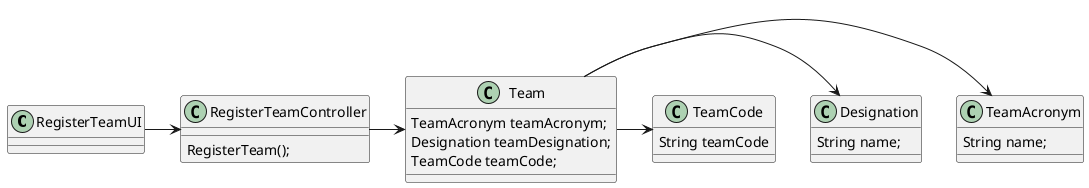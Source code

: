 @startuml
'https://plantuml.com/class-diagram

class RegisterTeamUI {
}

class RegisterTeamController {
RegisterTeam();
}

class Team{
TeamAcronym teamAcronym;
Designation teamDesignation;
TeamCode teamCode;
}

class TeamAcronym {
String name;
}

class Designation{
String name;
}

class TeamCode{
String teamCode
}


RegisterTeamUI -> RegisterTeamController
RegisterTeamController -> Team
Team -> TeamAcronym
Team -> Designation
Team -> TeamCode

@enduml